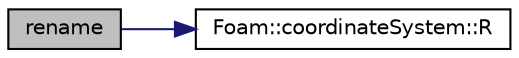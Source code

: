 digraph "rename"
{
  bgcolor="transparent";
  edge [fontname="Helvetica",fontsize="10",labelfontname="Helvetica",labelfontsize="10"];
  node [fontname="Helvetica",fontsize="10",shape=record];
  rankdir="LR";
  Node1 [label="rename",height=0.2,width=0.4,color="black", fillcolor="grey75", style="filled" fontcolor="black"];
  Node1 -> Node2 [color="midnightblue",fontsize="10",style="solid",fontname="Helvetica"];
  Node2 [label="Foam::coordinateSystem::R",height=0.2,width=0.4,color="black",URL="$classFoam_1_1coordinateSystem.html#a3f990a06bf0830480bf9de8f9f10e60e",tooltip="Return const reference to the rotation tensor. "];
}
